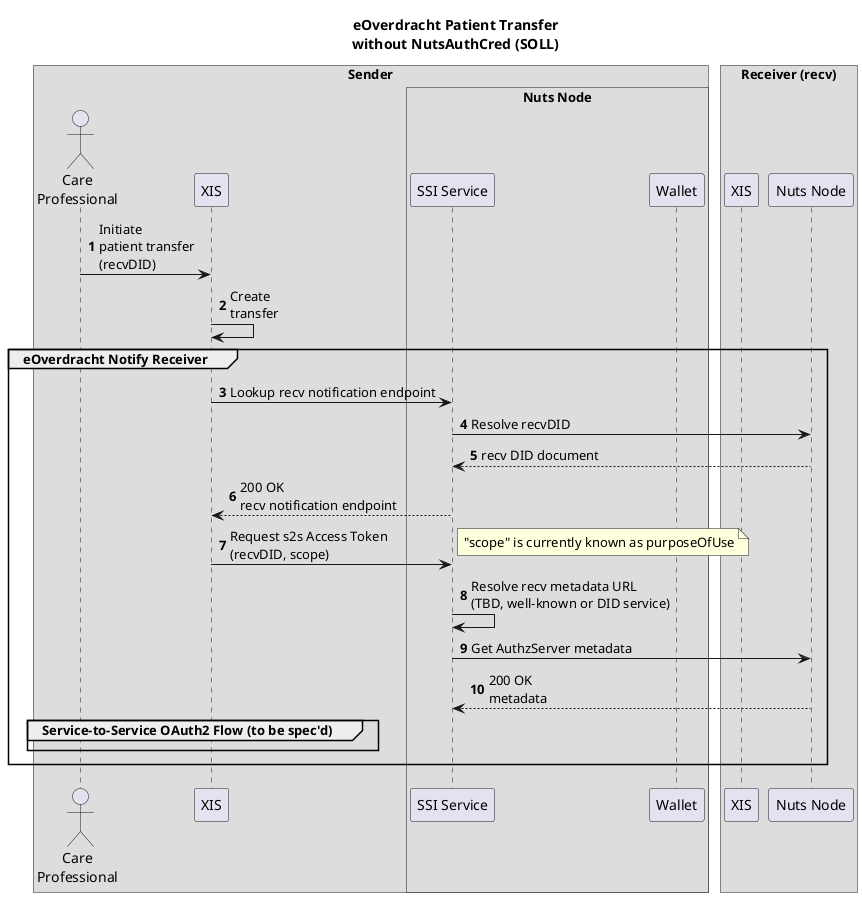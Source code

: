 
@startuml
autonumber
!pragma teoz true


title eOverdracht Patient Transfer\nwithout NutsAuthCred (SOLL)

box Sender
    actor SenderCareProf as "Care\nProfessional"
    participant SenderXIS as "XIS"
    box Nuts Node
        participant SenderNode as "SSI Service"
        participant SenderWallet as "Wallet"
    end box
end box
box Receiver (recv)
    participant ReceiverXIS as "XIS"
    participant ReceiverNode as "Nuts Node"
end box

SenderCareProf -> SenderXIS : Initiate\npatient transfer\n(recvDID)
SenderXIS -> SenderXIS : Create\ntransfer
group eOverdracht Notify Receiver
    SenderXIS -> SenderNode : Lookup recv notification endpoint
    SenderNode -> ReceiverNode : Resolve recvDID
    ReceiverNode --> SenderNode : recv DID document
    SenderNode --> SenderXIS: 200 OK\nrecv notification endpoint

    SenderXIS -> SenderNode : Request s2s Access Token\n(recvDID, scope)
    note right : "scope" is currently known as purposeOfUse
    SenderNode -> SenderNode : Resolve recv metadata URL\n(TBD, well-known or DID service)
    SenderNode -> ReceiverNode : Get AuthzServer metadata
    ReceiverNode --> SenderNode : 200 OK\nmetadata
    group Service-to-Service OAuth2 Flow (to be spec'd)

    end group
end group



@enduml